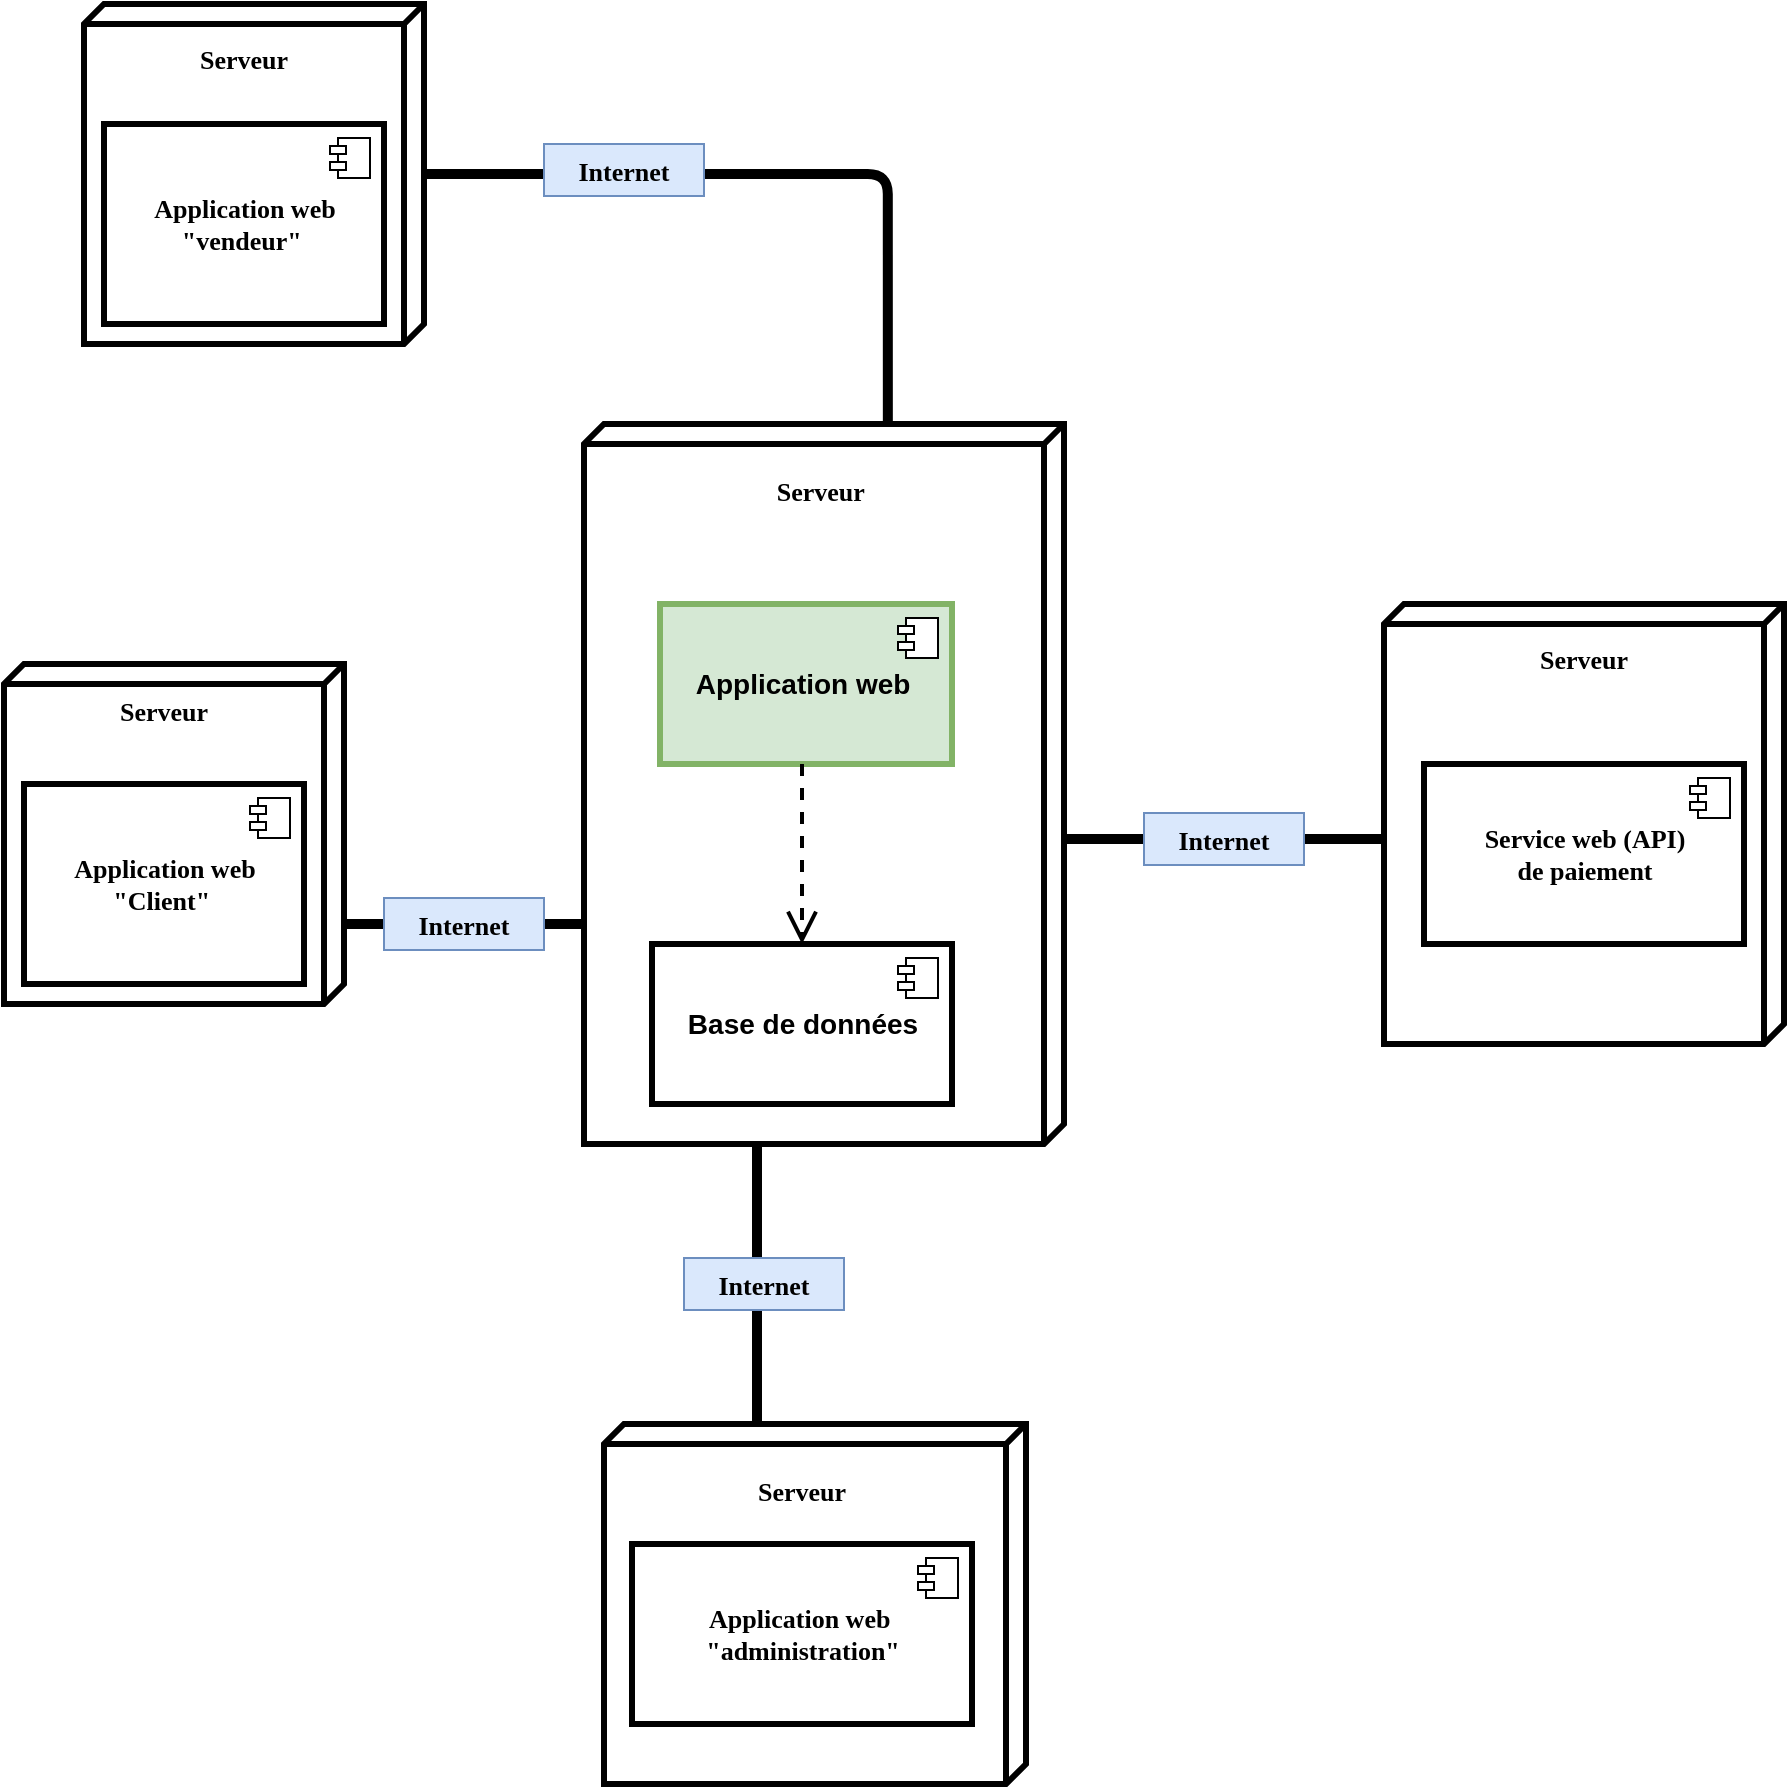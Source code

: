 <mxfile version="13.9.9" type="device"><diagram id="nRbNxdo4srUXU1OYV-qv" name="Page-1"><mxGraphModel dx="852" dy="1655" grid="1" gridSize="10" guides="1" tooltips="1" connect="1" arrows="1" fold="1" page="1" pageScale="1" pageWidth="827" pageHeight="1169" math="0" shadow="0"><root><mxCell id="0"/><mxCell id="1" parent="0"/><mxCell id="cWRr7pf78r6zIBFHhvAB-1" value="" style="verticalAlign=top;align=left;spacingTop=8;spacingLeft=2;spacingRight=12;shape=cube;size=10;direction=south;fontStyle=4;html=1;strokeWidth=3;" vertex="1" parent="1"><mxGeometry x="330" y="170" width="240" height="360" as="geometry"/></mxCell><mxCell id="cWRr7pf78r6zIBFHhvAB-4" value="Serveur " style="text;align=center;fontStyle=1;verticalAlign=middle;spacingLeft=3;spacingRight=3;strokeColor=none;rotatable=0;points=[[0,0.5],[1,0.5]];portConstraint=eastwest;fontSize=13;fontFamily=Verdana;" vertex="1" parent="1"><mxGeometry x="410" y="190" width="80" height="26" as="geometry"/></mxCell><mxCell id="cWRr7pf78r6zIBFHhvAB-5" value="&lt;b&gt;&lt;font style=&quot;font-size: 14px&quot;&gt;Application web&amp;nbsp;&lt;/font&gt;&lt;/b&gt;" style="html=1;dropTarget=0;strokeWidth=3;fillColor=#d5e8d4;strokeColor=#82b366;" vertex="1" parent="1"><mxGeometry x="368" y="260" width="146" height="80" as="geometry"/></mxCell><mxCell id="cWRr7pf78r6zIBFHhvAB-6" value="" style="shape=module;jettyWidth=8;jettyHeight=4;" vertex="1" parent="cWRr7pf78r6zIBFHhvAB-5"><mxGeometry x="1" width="20" height="20" relative="1" as="geometry"><mxPoint x="-27" y="7" as="offset"/></mxGeometry></mxCell><mxCell id="cWRr7pf78r6zIBFHhvAB-8" value="&lt;b&gt;&lt;font style=&quot;font-size: 14px&quot;&gt;Base de données&lt;/font&gt;&lt;/b&gt;" style="html=1;dropTarget=0;strokeWidth=3;" vertex="1" parent="1"><mxGeometry x="364" y="430" width="150" height="80" as="geometry"/></mxCell><mxCell id="cWRr7pf78r6zIBFHhvAB-9" value="" style="shape=module;jettyWidth=8;jettyHeight=4;" vertex="1" parent="cWRr7pf78r6zIBFHhvAB-8"><mxGeometry x="1" width="20" height="20" relative="1" as="geometry"><mxPoint x="-27" y="7" as="offset"/></mxGeometry></mxCell><mxCell id="cWRr7pf78r6zIBFHhvAB-13" value="" style="endArrow=open;endSize=12;dashed=1;html=1;fontSize=14;entryX=0.5;entryY=0;entryDx=0;entryDy=0;strokeWidth=2;" edge="1" parent="1" target="cWRr7pf78r6zIBFHhvAB-8"><mxGeometry x="-0.4" y="1" width="160" relative="1" as="geometry"><mxPoint x="439" y="340" as="sourcePoint"/><mxPoint x="479" y="340" as="targetPoint"/><Array as="points"/><mxPoint as="offset"/></mxGeometry></mxCell><mxCell id="cWRr7pf78r6zIBFHhvAB-16" value="" style="verticalAlign=top;align=left;spacingTop=8;spacingLeft=2;spacingRight=12;shape=cube;size=10;direction=south;fontStyle=4;html=1;strokeWidth=3;fontSize=14;" vertex="1" parent="1"><mxGeometry x="40" y="290" width="170" height="170" as="geometry"/></mxCell><mxCell id="cWRr7pf78r6zIBFHhvAB-20" value="Serveur" style="text;align=center;fontStyle=1;verticalAlign=middle;spacingLeft=3;spacingRight=3;strokeColor=none;rotatable=0;points=[[0,0.5],[1,0.5]];portConstraint=eastwest;fontSize=13;fontFamily=Verdana;" vertex="1" parent="1"><mxGeometry x="80" y="300" width="80" height="26" as="geometry"/></mxCell><mxCell id="cWRr7pf78r6zIBFHhvAB-21" value="&lt;font face=&quot;Verdana&quot;&gt;&lt;b&gt;Application web&lt;br&gt;&quot;Client&quot;&amp;nbsp;&lt;/b&gt;&lt;/font&gt;" style="html=1;dropTarget=0;strokeWidth=3;fontSize=13;" vertex="1" parent="1"><mxGeometry x="50" y="350" width="140" height="100" as="geometry"/></mxCell><mxCell id="cWRr7pf78r6zIBFHhvAB-22" value="" style="shape=module;jettyWidth=8;jettyHeight=4;" vertex="1" parent="cWRr7pf78r6zIBFHhvAB-21"><mxGeometry x="1" width="20" height="20" relative="1" as="geometry"><mxPoint x="-27" y="7" as="offset"/></mxGeometry></mxCell><mxCell id="cWRr7pf78r6zIBFHhvAB-23" value="" style="verticalAlign=top;align=left;spacingTop=8;spacingLeft=2;spacingRight=12;shape=cube;size=10;direction=south;fontStyle=4;html=1;strokeWidth=3;fontFamily=Verdana;fontSize=13;" vertex="1" parent="1"><mxGeometry x="340" y="670" width="211" height="180" as="geometry"/></mxCell><mxCell id="cWRr7pf78r6zIBFHhvAB-24" value="&lt;b&gt;Application web&amp;nbsp;&lt;br&gt;&quot;administration&quot;&lt;/b&gt;" style="html=1;dropTarget=0;strokeWidth=3;fontFamily=Verdana;fontSize=13;" vertex="1" parent="1"><mxGeometry x="354" y="730" width="170" height="90" as="geometry"/></mxCell><mxCell id="cWRr7pf78r6zIBFHhvAB-25" value="" style="shape=module;jettyWidth=8;jettyHeight=4;" vertex="1" parent="cWRr7pf78r6zIBFHhvAB-24"><mxGeometry x="1" width="20" height="20" relative="1" as="geometry"><mxPoint x="-27" y="7" as="offset"/></mxGeometry></mxCell><mxCell id="cWRr7pf78r6zIBFHhvAB-26" value="Serveur" style="text;align=center;fontStyle=1;verticalAlign=middle;spacingLeft=3;spacingRight=3;strokeColor=none;rotatable=0;points=[[0,0.5],[1,0.5]];portConstraint=eastwest;fontFamily=Verdana;fontSize=13;" vertex="1" parent="1"><mxGeometry x="399" y="690" width="80" height="26" as="geometry"/></mxCell><mxCell id="cWRr7pf78r6zIBFHhvAB-27" value="" style="verticalAlign=top;align=left;spacingTop=8;spacingLeft=2;spacingRight=12;shape=cube;size=10;direction=south;fontStyle=4;html=1;strokeWidth=3;fontFamily=Verdana;fontSize=13;" vertex="1" parent="1"><mxGeometry x="730" y="260" width="200" height="220" as="geometry"/></mxCell><mxCell id="cWRr7pf78r6zIBFHhvAB-28" value="Serveur" style="text;align=center;fontStyle=1;verticalAlign=middle;spacingLeft=3;spacingRight=3;strokeColor=none;rotatable=0;points=[[0,0.5],[1,0.5]];portConstraint=eastwest;fontFamily=Verdana;fontSize=13;" vertex="1" parent="1"><mxGeometry x="790" y="274" width="80" height="26" as="geometry"/></mxCell><mxCell id="cWRr7pf78r6zIBFHhvAB-29" value="&lt;b&gt;Service web (API)&lt;br&gt;de paiement&lt;/b&gt;" style="html=1;dropTarget=0;strokeWidth=3;fontFamily=Verdana;fontSize=13;" vertex="1" parent="1"><mxGeometry x="750" y="340" width="160" height="90" as="geometry"/></mxCell><mxCell id="cWRr7pf78r6zIBFHhvAB-30" value="" style="shape=module;jettyWidth=8;jettyHeight=4;" vertex="1" parent="cWRr7pf78r6zIBFHhvAB-29"><mxGeometry x="1" width="20" height="20" relative="1" as="geometry"><mxPoint x="-27" y="7" as="offset"/></mxGeometry></mxCell><mxCell id="cWRr7pf78r6zIBFHhvAB-31" value="" style="html=1;points=[];perimeter=orthogonalPerimeter;fillColor=#000000;strokeColor=none;fontFamily=Verdana;fontSize=13;" vertex="1" parent="1"><mxGeometry x="414" y="530" width="5" height="140" as="geometry"/></mxCell><mxCell id="cWRr7pf78r6zIBFHhvAB-32" value="" style="html=1;points=[];perimeter=orthogonalPerimeter;fillColor=#000000;strokeColor=none;fontFamily=Verdana;fontSize=13;direction=south;" vertex="1" parent="1"><mxGeometry x="210" y="417.5" width="120" height="5" as="geometry"/></mxCell><mxCell id="cWRr7pf78r6zIBFHhvAB-33" value="" style="html=1;points=[];perimeter=orthogonalPerimeter;fillColor=#000000;strokeColor=none;fontFamily=Verdana;fontSize=13;direction=south;" vertex="1" parent="1"><mxGeometry x="570" y="375" width="160" height="5" as="geometry"/></mxCell><mxCell id="cWRr7pf78r6zIBFHhvAB-34" value="Internet" style="text;align=center;fontStyle=1;verticalAlign=middle;spacingLeft=3;spacingRight=3;rotatable=0;points=[[0,0.5],[1,0.5]];portConstraint=eastwest;fontFamily=Verdana;fontSize=13;strokeColor=#6c8ebf;fillColor=#dae8fc;" vertex="1" parent="1"><mxGeometry x="380" y="587" width="80" height="26" as="geometry"/></mxCell><mxCell id="cWRr7pf78r6zIBFHhvAB-35" value="Internet" style="text;align=center;fontStyle=1;verticalAlign=middle;spacingLeft=3;spacingRight=3;rotatable=0;points=[[0,0.5],[1,0.5]];portConstraint=eastwest;fontFamily=Verdana;fontSize=13;strokeColor=#6c8ebf;fillColor=#dae8fc;" vertex="1" parent="1"><mxGeometry x="230" y="407" width="80" height="26" as="geometry"/></mxCell><mxCell id="cWRr7pf78r6zIBFHhvAB-36" value="Internet" style="text;align=center;fontStyle=1;verticalAlign=middle;spacingLeft=3;spacingRight=3;rotatable=0;points=[[0,0.5],[1,0.5]];portConstraint=eastwest;fontFamily=Verdana;fontSize=13;strokeColor=#6c8ebf;fillColor=#dae8fc;" vertex="1" parent="1"><mxGeometry x="610" y="364.5" width="80" height="26" as="geometry"/></mxCell><mxCell id="cWRr7pf78r6zIBFHhvAB-37" value="" style="verticalAlign=top;align=left;spacingTop=8;spacingLeft=2;spacingRight=12;shape=cube;size=10;direction=south;fontStyle=4;html=1;strokeWidth=3;fontSize=14;" vertex="1" parent="1"><mxGeometry x="80" y="-40" width="170" height="170" as="geometry"/></mxCell><mxCell id="cWRr7pf78r6zIBFHhvAB-38" value="Serveur" style="text;align=center;fontStyle=1;verticalAlign=middle;spacingLeft=3;spacingRight=3;strokeColor=none;rotatable=0;points=[[0,0.5],[1,0.5]];portConstraint=eastwest;fontSize=13;fontFamily=Verdana;" vertex="1" parent="1"><mxGeometry x="120" y="-26" width="80" height="26" as="geometry"/></mxCell><mxCell id="cWRr7pf78r6zIBFHhvAB-39" value="&lt;font face=&quot;Verdana&quot;&gt;&lt;b&gt;Application web&lt;br&gt;&quot;vendeur&quot;&amp;nbsp;&lt;/b&gt;&lt;/font&gt;" style="html=1;dropTarget=0;strokeWidth=3;fontSize=13;" vertex="1" parent="1"><mxGeometry x="90" y="20" width="140" height="100" as="geometry"/></mxCell><mxCell id="cWRr7pf78r6zIBFHhvAB-40" value="" style="shape=module;jettyWidth=8;jettyHeight=4;" vertex="1" parent="cWRr7pf78r6zIBFHhvAB-39"><mxGeometry x="1" width="20" height="20" relative="1" as="geometry"><mxPoint x="-27" y="7" as="offset"/></mxGeometry></mxCell><mxCell id="cWRr7pf78r6zIBFHhvAB-43" value="" style="endArrow=none;html=1;edgeStyle=orthogonalEdgeStyle;strokeWidth=5;fontFamily=Verdana;fontSize=13;entryX=-0.003;entryY=0.367;entryDx=0;entryDy=0;entryPerimeter=0;" edge="1" parent="1" source="cWRr7pf78r6zIBFHhvAB-37" target="cWRr7pf78r6zIBFHhvAB-1"><mxGeometry relative="1" as="geometry"><mxPoint x="310" y="80" as="sourcePoint"/><mxPoint x="470" y="80" as="targetPoint"/></mxGeometry></mxCell><mxCell id="cWRr7pf78r6zIBFHhvAB-46" value="Internet" style="text;align=center;fontStyle=1;verticalAlign=middle;spacingLeft=3;spacingRight=3;rotatable=0;points=[[0,0.5],[1,0.5]];portConstraint=eastwest;fontFamily=Verdana;fontSize=13;strokeColor=#6c8ebf;fillColor=#dae8fc;" vertex="1" parent="1"><mxGeometry x="310" y="30" width="80" height="26" as="geometry"/></mxCell></root></mxGraphModel></diagram></mxfile>